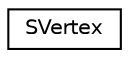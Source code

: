 digraph "Graphical Class Hierarchy"
{
  edge [fontname="Helvetica",fontsize="10",labelfontname="Helvetica",labelfontsize="10"];
  node [fontname="Helvetica",fontsize="10",shape=record];
  rankdir="LR";
  Node1 [label="SVertex",height=0.2,width=0.4,color="black", fillcolor="white", style="filled",URL="$struct_s_vertex.html"];
}
